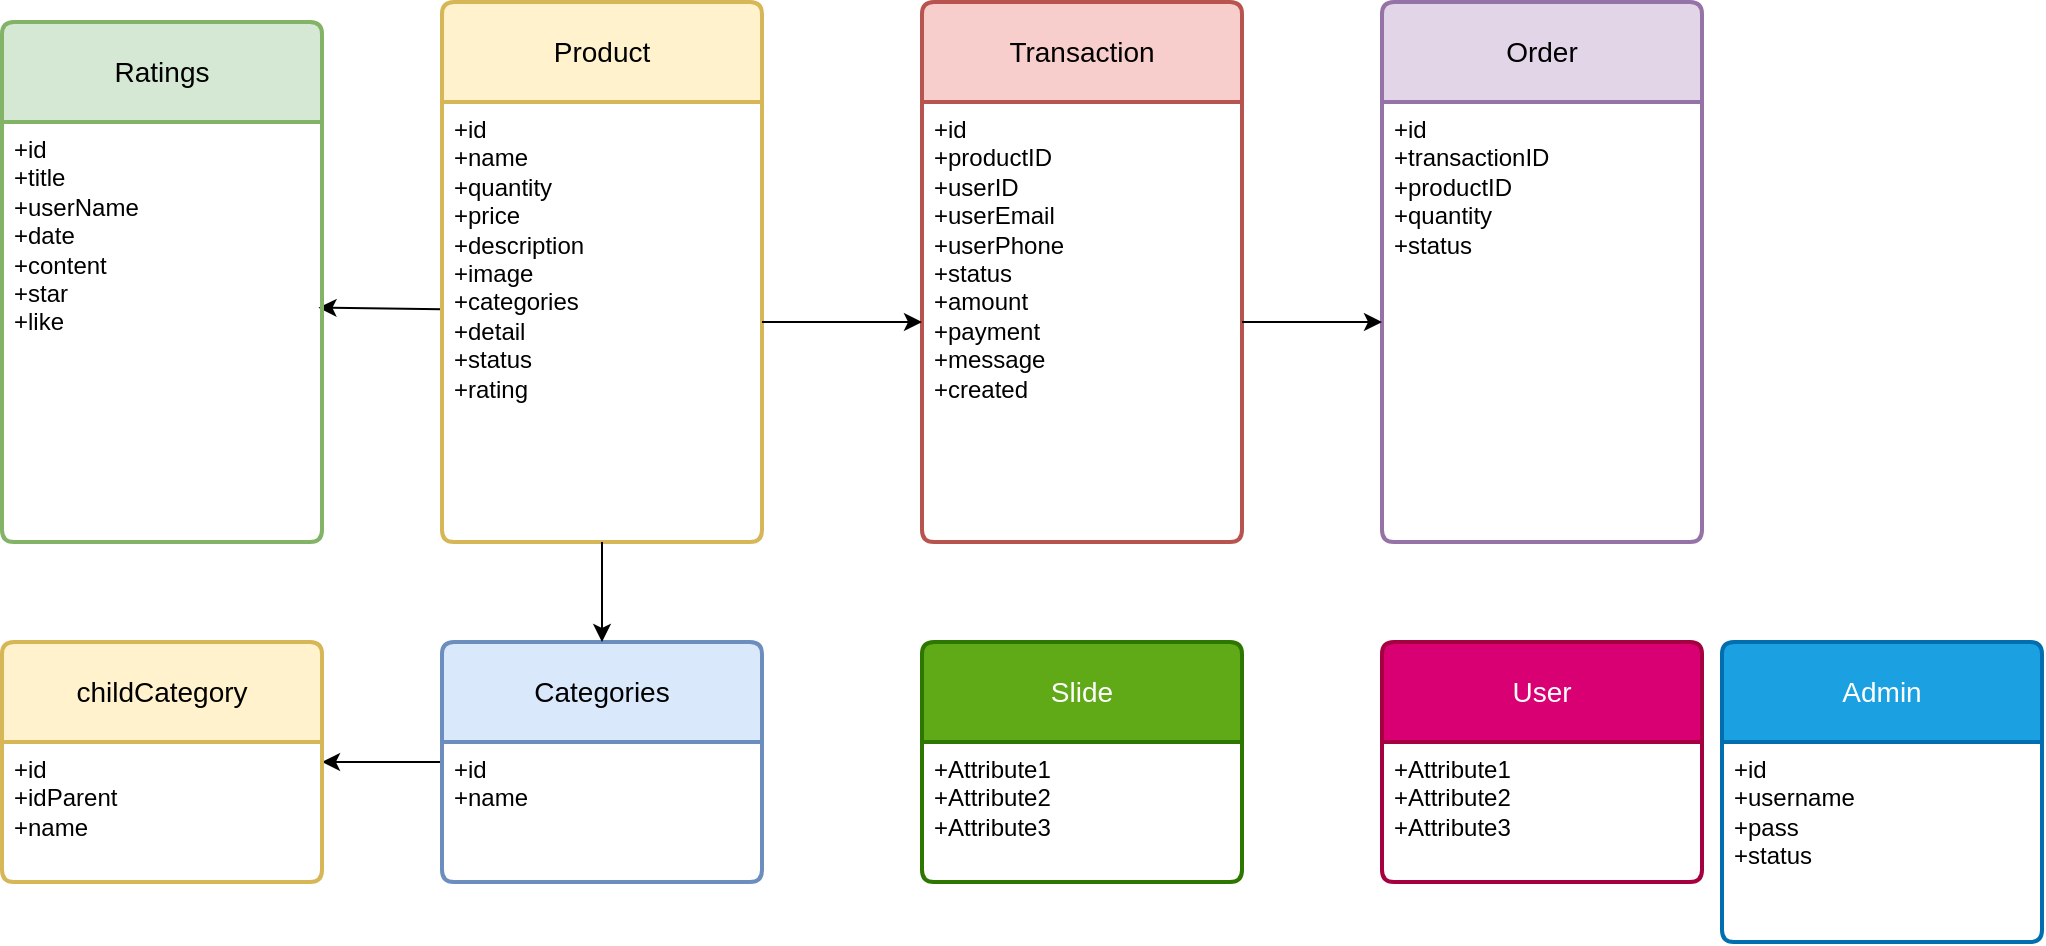 <mxfile version="22.1.18" type="github">
  <diagram id="C5RBs43oDa-KdzZeNtuy" name="Page-1">
    <mxGraphModel dx="1877" dy="574" grid="1" gridSize="10" guides="1" tooltips="1" connect="1" arrows="1" fold="1" page="1" pageScale="1" pageWidth="827" pageHeight="1169" math="0" shadow="0">
      <root>
        <mxCell id="WIyWlLk6GJQsqaUBKTNV-0" />
        <mxCell id="WIyWlLk6GJQsqaUBKTNV-1" parent="WIyWlLk6GJQsqaUBKTNV-0" />
        <mxCell id="u60Sw1pnuOSh4Vpb6YAL-22" style="rounded=0;orthogonalLoop=1;jettySize=auto;html=1;entryX=0.989;entryY=0.442;entryDx=0;entryDy=0;entryPerimeter=0;exitX=-0.001;exitY=0.471;exitDx=0;exitDy=0;exitPerimeter=0;" edge="1" parent="WIyWlLk6GJQsqaUBKTNV-1" source="u60Sw1pnuOSh4Vpb6YAL-1" target="u60Sw1pnuOSh4Vpb6YAL-11">
          <mxGeometry relative="1" as="geometry" />
        </mxCell>
        <mxCell id="u60Sw1pnuOSh4Vpb6YAL-0" value="Product" style="swimlane;childLayout=stackLayout;horizontal=1;startSize=50;horizontalStack=0;rounded=1;fontSize=14;fontStyle=0;strokeWidth=2;resizeParent=0;resizeLast=1;shadow=0;dashed=0;align=center;arcSize=4;whiteSpace=wrap;html=1;fillColor=#fff2cc;strokeColor=#d6b656;" vertex="1" parent="WIyWlLk6GJQsqaUBKTNV-1">
          <mxGeometry x="-160" y="120" width="160" height="270" as="geometry" />
        </mxCell>
        <mxCell id="u60Sw1pnuOSh4Vpb6YAL-1" value="+id&lt;br&gt;+name&lt;br&gt;+quantity&lt;br&gt;+price&lt;br&gt;+description&lt;br&gt;+image&lt;br&gt;+categories&lt;br&gt;+detail&lt;br&gt;+status&lt;br&gt;+rating" style="align=left;strokeColor=none;fillColor=none;spacingLeft=4;fontSize=12;verticalAlign=top;resizable=0;rotatable=0;part=1;html=1;" vertex="1" parent="u60Sw1pnuOSh4Vpb6YAL-0">
          <mxGeometry y="50" width="160" height="220" as="geometry" />
        </mxCell>
        <mxCell id="u60Sw1pnuOSh4Vpb6YAL-2" value="Order" style="swimlane;childLayout=stackLayout;horizontal=1;startSize=50;horizontalStack=0;rounded=1;fontSize=14;fontStyle=0;strokeWidth=2;resizeParent=0;resizeLast=1;shadow=0;dashed=0;align=center;arcSize=4;whiteSpace=wrap;html=1;fillColor=#e1d5e7;strokeColor=#9673a6;" vertex="1" parent="WIyWlLk6GJQsqaUBKTNV-1">
          <mxGeometry x="310" y="120" width="160" height="270" as="geometry" />
        </mxCell>
        <mxCell id="u60Sw1pnuOSh4Vpb6YAL-3" value="+id&lt;br&gt;+transactionID&lt;br&gt;+productID&lt;br&gt;+quantity&lt;br&gt;+status&lt;br&gt;" style="align=left;strokeColor=none;fillColor=none;spacingLeft=4;fontSize=12;verticalAlign=top;resizable=0;rotatable=0;part=1;html=1;" vertex="1" parent="u60Sw1pnuOSh4Vpb6YAL-2">
          <mxGeometry y="50" width="160" height="220" as="geometry" />
        </mxCell>
        <mxCell id="u60Sw1pnuOSh4Vpb6YAL-4" value="Transaction" style="swimlane;childLayout=stackLayout;horizontal=1;startSize=50;horizontalStack=0;rounded=1;fontSize=14;fontStyle=0;strokeWidth=2;resizeParent=0;resizeLast=1;shadow=0;dashed=0;align=center;arcSize=4;whiteSpace=wrap;html=1;fillColor=#f8cecc;strokeColor=#b85450;" vertex="1" parent="WIyWlLk6GJQsqaUBKTNV-1">
          <mxGeometry x="80" y="120" width="160" height="270" as="geometry" />
        </mxCell>
        <mxCell id="u60Sw1pnuOSh4Vpb6YAL-5" value="+id&lt;br&gt;+productID&lt;br&gt;+userID&lt;br&gt;+userEmail&lt;br&gt;+userPhone&lt;br&gt;+status&lt;br&gt;+amount&lt;br&gt;+payment&lt;br&gt;+message&lt;br&gt;+created" style="align=left;strokeColor=none;fillColor=none;spacingLeft=4;fontSize=12;verticalAlign=top;resizable=0;rotatable=0;part=1;html=1;" vertex="1" parent="u60Sw1pnuOSh4Vpb6YAL-4">
          <mxGeometry y="50" width="160" height="220" as="geometry" />
        </mxCell>
        <mxCell id="u60Sw1pnuOSh4Vpb6YAL-6" value="Admin" style="swimlane;childLayout=stackLayout;horizontal=1;startSize=50;horizontalStack=0;rounded=1;fontSize=14;fontStyle=0;strokeWidth=2;resizeParent=0;resizeLast=1;shadow=0;dashed=0;align=center;arcSize=4;whiteSpace=wrap;html=1;fillColor=#1ba1e2;fontColor=#ffffff;strokeColor=#006EAF;" vertex="1" parent="WIyWlLk6GJQsqaUBKTNV-1">
          <mxGeometry x="480" y="440" width="160" height="150" as="geometry" />
        </mxCell>
        <mxCell id="u60Sw1pnuOSh4Vpb6YAL-7" value="+id&lt;br&gt;+username&lt;br&gt;+pass&lt;br&gt;+status&lt;br&gt;" style="align=left;strokeColor=none;fillColor=none;spacingLeft=4;fontSize=12;verticalAlign=top;resizable=0;rotatable=0;part=1;html=1;" vertex="1" parent="u60Sw1pnuOSh4Vpb6YAL-6">
          <mxGeometry y="50" width="160" height="100" as="geometry" />
        </mxCell>
        <mxCell id="u60Sw1pnuOSh4Vpb6YAL-8" value="User" style="swimlane;childLayout=stackLayout;horizontal=1;startSize=50;horizontalStack=0;rounded=1;fontSize=14;fontStyle=0;strokeWidth=2;resizeParent=0;resizeLast=1;shadow=0;dashed=0;align=center;arcSize=4;whiteSpace=wrap;html=1;fillColor=#d80073;fontColor=#ffffff;strokeColor=#A50040;" vertex="1" parent="WIyWlLk6GJQsqaUBKTNV-1">
          <mxGeometry x="310" y="440" width="160" height="120" as="geometry" />
        </mxCell>
        <mxCell id="u60Sw1pnuOSh4Vpb6YAL-9" value="+Attribute1&#xa;+Attribute2&#xa;+Attribute3" style="align=left;strokeColor=none;fillColor=none;spacingLeft=4;fontSize=12;verticalAlign=top;resizable=0;rotatable=0;part=1;html=1;" vertex="1" parent="u60Sw1pnuOSh4Vpb6YAL-8">
          <mxGeometry y="50" width="160" height="70" as="geometry" />
        </mxCell>
        <mxCell id="u60Sw1pnuOSh4Vpb6YAL-10" value="Ratings" style="swimlane;childLayout=stackLayout;horizontal=1;startSize=50;horizontalStack=0;rounded=1;fontSize=14;fontStyle=0;strokeWidth=2;resizeParent=0;resizeLast=1;shadow=0;dashed=0;align=center;arcSize=4;whiteSpace=wrap;html=1;fillColor=#d5e8d4;strokeColor=#82b366;" vertex="1" parent="WIyWlLk6GJQsqaUBKTNV-1">
          <mxGeometry x="-380" y="130" width="160" height="260" as="geometry" />
        </mxCell>
        <mxCell id="u60Sw1pnuOSh4Vpb6YAL-11" value="+id&lt;br&gt;+title&lt;br&gt;+userName&lt;br&gt;+date&lt;br&gt;+content&lt;br&gt;+star&lt;br&gt;+like&lt;br&gt;" style="align=left;strokeColor=none;fillColor=none;spacingLeft=4;fontSize=12;verticalAlign=top;resizable=0;rotatable=0;part=1;html=1;" vertex="1" parent="u60Sw1pnuOSh4Vpb6YAL-10">
          <mxGeometry y="50" width="160" height="210" as="geometry" />
        </mxCell>
        <mxCell id="u60Sw1pnuOSh4Vpb6YAL-20" value="" style="rounded=0;orthogonalLoop=1;jettySize=auto;html=1;" edge="1" parent="WIyWlLk6GJQsqaUBKTNV-1" source="u60Sw1pnuOSh4Vpb6YAL-13" target="u60Sw1pnuOSh4Vpb6YAL-18">
          <mxGeometry relative="1" as="geometry" />
        </mxCell>
        <mxCell id="u60Sw1pnuOSh4Vpb6YAL-13" value="Categories" style="swimlane;childLayout=stackLayout;horizontal=1;startSize=50;horizontalStack=0;rounded=1;fontSize=14;fontStyle=0;strokeWidth=2;resizeParent=0;resizeLast=1;shadow=0;dashed=0;align=center;arcSize=4;whiteSpace=wrap;html=1;fillColor=#dae8fc;strokeColor=#6c8ebf;" vertex="1" parent="WIyWlLk6GJQsqaUBKTNV-1">
          <mxGeometry x="-160" y="440" width="160" height="120" as="geometry" />
        </mxCell>
        <mxCell id="u60Sw1pnuOSh4Vpb6YAL-14" value="+id&lt;br&gt;+name&lt;br&gt;" style="align=left;strokeColor=none;fillColor=none;spacingLeft=4;fontSize=12;verticalAlign=top;resizable=0;rotatable=0;part=1;html=1;" vertex="1" parent="u60Sw1pnuOSh4Vpb6YAL-13">
          <mxGeometry y="50" width="160" height="70" as="geometry" />
        </mxCell>
        <mxCell id="u60Sw1pnuOSh4Vpb6YAL-15" value="Slide" style="swimlane;childLayout=stackLayout;horizontal=1;startSize=50;horizontalStack=0;rounded=1;fontSize=14;fontStyle=0;strokeWidth=2;resizeParent=0;resizeLast=1;shadow=0;dashed=0;align=center;arcSize=4;whiteSpace=wrap;html=1;fillColor=#60a917;fontColor=#ffffff;strokeColor=#2D7600;" vertex="1" parent="WIyWlLk6GJQsqaUBKTNV-1">
          <mxGeometry x="80" y="440" width="160" height="120" as="geometry" />
        </mxCell>
        <mxCell id="u60Sw1pnuOSh4Vpb6YAL-16" value="+Attribute1&#xa;+Attribute2&#xa;+Attribute3" style="align=left;strokeColor=none;fillColor=none;spacingLeft=4;fontSize=12;verticalAlign=top;resizable=0;rotatable=0;part=1;html=1;" vertex="1" parent="u60Sw1pnuOSh4Vpb6YAL-15">
          <mxGeometry y="50" width="160" height="70" as="geometry" />
        </mxCell>
        <mxCell id="u60Sw1pnuOSh4Vpb6YAL-18" value="childCategory" style="swimlane;childLayout=stackLayout;horizontal=1;startSize=50;horizontalStack=0;rounded=1;fontSize=14;fontStyle=0;strokeWidth=2;resizeParent=0;resizeLast=1;shadow=0;dashed=0;align=center;arcSize=4;whiteSpace=wrap;html=1;fillColor=#fff2cc;strokeColor=#d6b656;" vertex="1" parent="WIyWlLk6GJQsqaUBKTNV-1">
          <mxGeometry x="-380" y="440" width="160" height="120" as="geometry" />
        </mxCell>
        <mxCell id="u60Sw1pnuOSh4Vpb6YAL-19" value="+id&lt;br&gt;+idParent&lt;br&gt;+name&lt;br&gt;" style="align=left;strokeColor=none;fillColor=none;spacingLeft=4;fontSize=12;verticalAlign=top;resizable=0;rotatable=0;part=1;html=1;" vertex="1" parent="u60Sw1pnuOSh4Vpb6YAL-18">
          <mxGeometry y="50" width="160" height="70" as="geometry" />
        </mxCell>
        <mxCell id="u60Sw1pnuOSh4Vpb6YAL-21" style="rounded=0;orthogonalLoop=1;jettySize=auto;html=1;entryX=0.5;entryY=0;entryDx=0;entryDy=0;" edge="1" parent="WIyWlLk6GJQsqaUBKTNV-1" source="u60Sw1pnuOSh4Vpb6YAL-1" target="u60Sw1pnuOSh4Vpb6YAL-13">
          <mxGeometry relative="1" as="geometry" />
        </mxCell>
        <mxCell id="u60Sw1pnuOSh4Vpb6YAL-23" style="rounded=0;orthogonalLoop=1;jettySize=auto;html=1;entryX=0;entryY=0.5;entryDx=0;entryDy=0;exitX=1;exitY=0.5;exitDx=0;exitDy=0;" edge="1" parent="WIyWlLk6GJQsqaUBKTNV-1" source="u60Sw1pnuOSh4Vpb6YAL-1" target="u60Sw1pnuOSh4Vpb6YAL-5">
          <mxGeometry relative="1" as="geometry" />
        </mxCell>
        <mxCell id="u60Sw1pnuOSh4Vpb6YAL-24" style="rounded=0;orthogonalLoop=1;jettySize=auto;html=1;entryX=0;entryY=0.5;entryDx=0;entryDy=0;exitX=1;exitY=0.5;exitDx=0;exitDy=0;" edge="1" parent="WIyWlLk6GJQsqaUBKTNV-1" source="u60Sw1pnuOSh4Vpb6YAL-5" target="u60Sw1pnuOSh4Vpb6YAL-3">
          <mxGeometry relative="1" as="geometry" />
        </mxCell>
      </root>
    </mxGraphModel>
  </diagram>
</mxfile>
